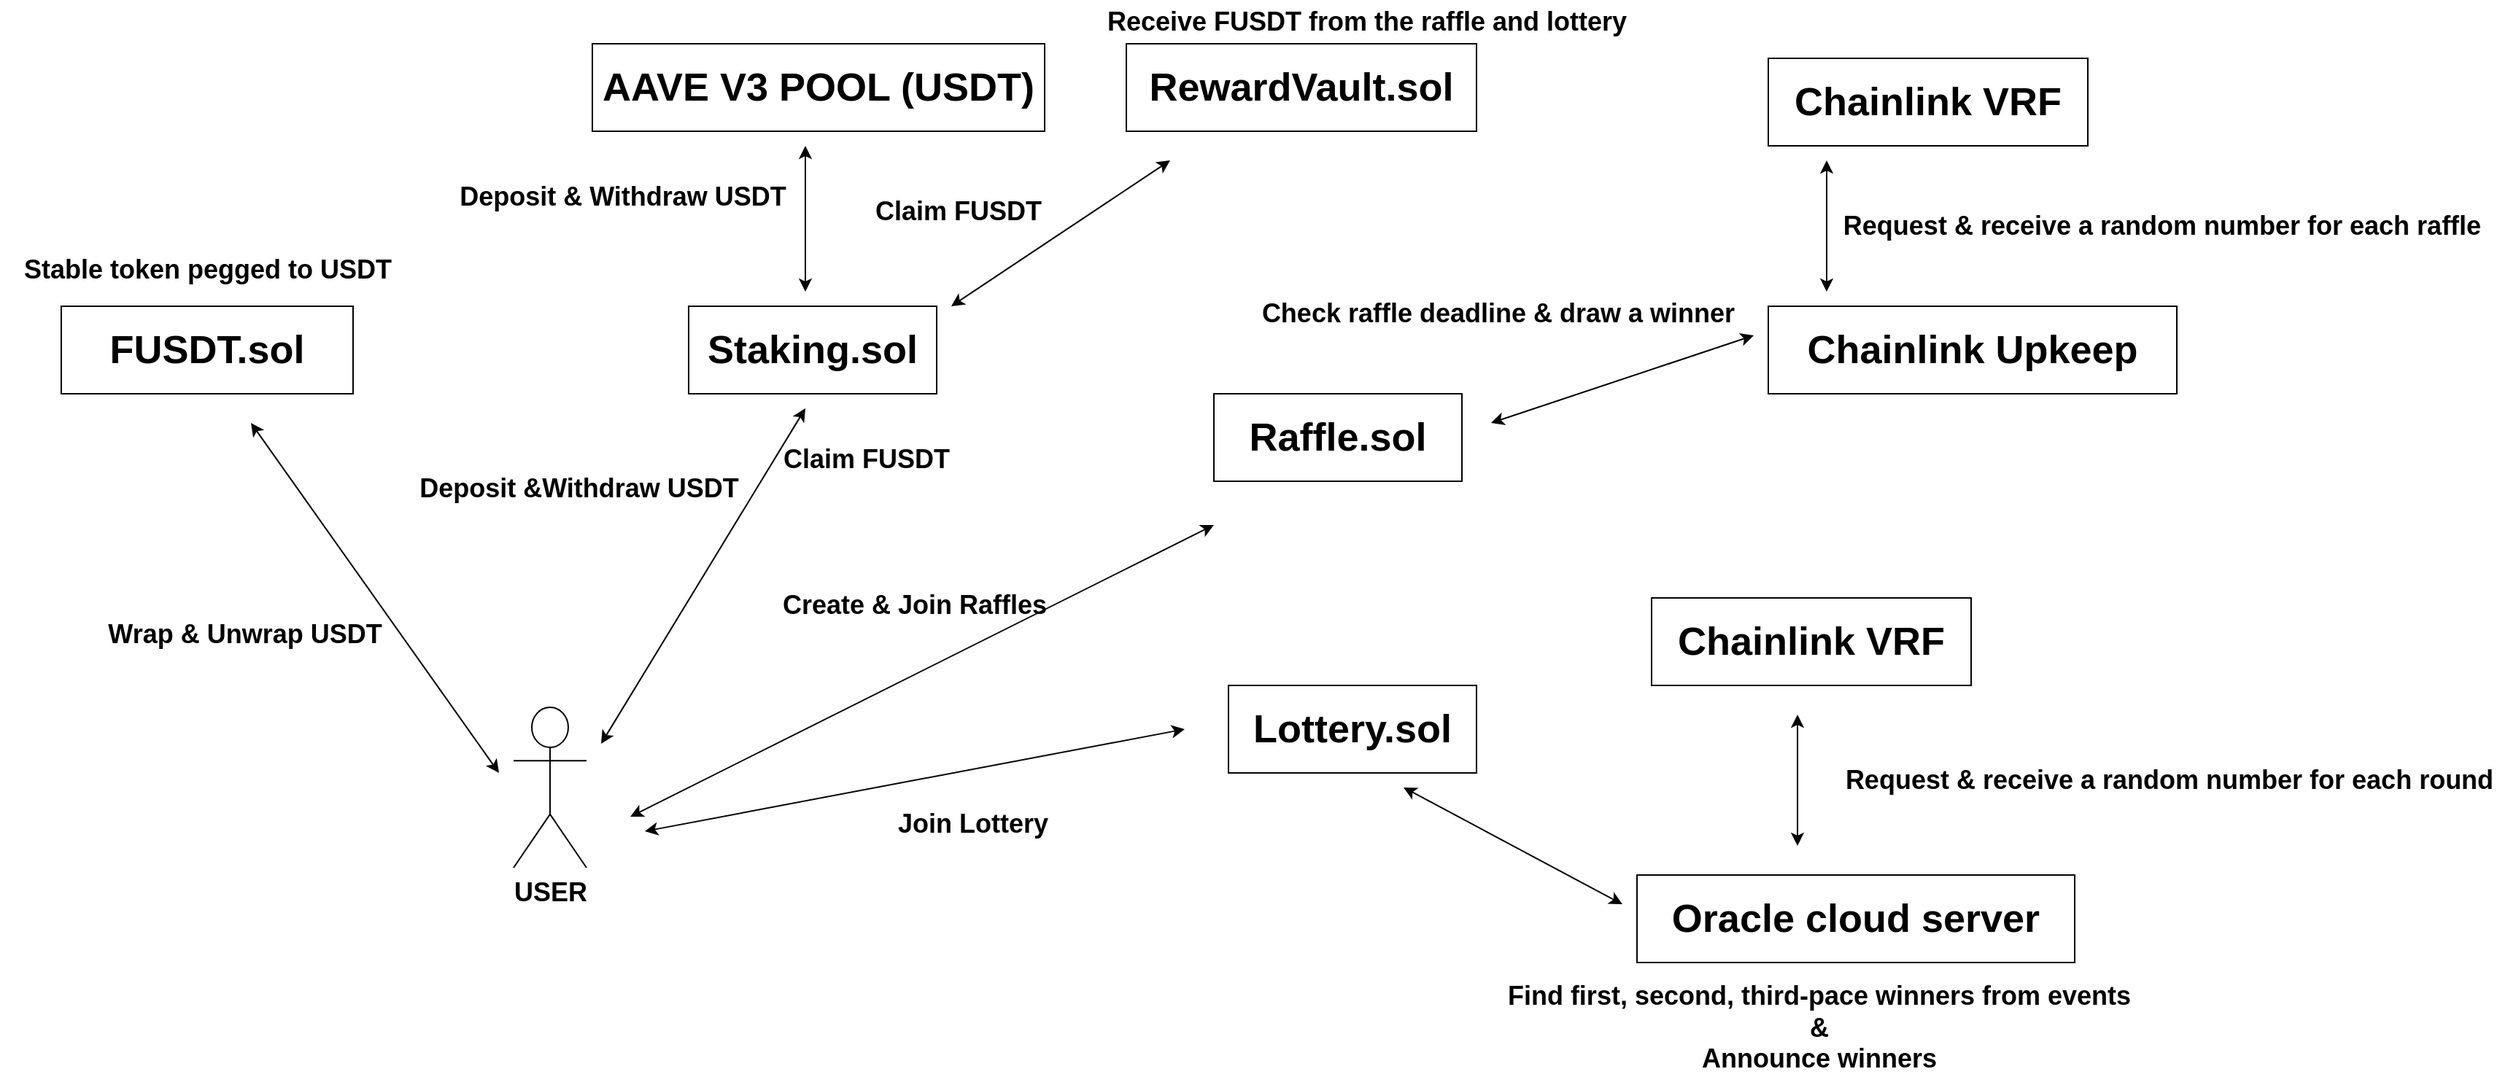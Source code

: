 <mxfile version="23.1.5" type="device">
  <diagram name="페이지-1" id="XMlp5EslMNKZLuDAkym8">
    <mxGraphModel dx="2049" dy="2283" grid="1" gridSize="10" guides="1" tooltips="1" connect="1" arrows="1" fold="1" page="1" pageScale="1" pageWidth="827" pageHeight="1169" math="0" shadow="0">
      <root>
        <mxCell id="0" />
        <mxCell id="1" parent="0" />
        <mxCell id="52Jc71qqGw3qlx-6kQtf-1" value="&lt;font style=&quot;font-size: 27px;&quot;&gt;&lt;b&gt;FUSDT.sol&lt;/b&gt;&lt;/font&gt;" style="rounded=0;whiteSpace=wrap;html=1;" parent="1" vertex="1">
          <mxGeometry x="50" y="200" width="200" height="60" as="geometry" />
        </mxCell>
        <mxCell id="52Jc71qqGw3qlx-6kQtf-3" value="&lt;font size=&quot;1&quot; style=&quot;&quot;&gt;&lt;b style=&quot;font-size: 18px;&quot;&gt;Stable token pegged to USDT&lt;/b&gt;&lt;/font&gt;" style="text;html=1;align=center;verticalAlign=middle;whiteSpace=wrap;rounded=0;" parent="1" vertex="1">
          <mxGeometry x="8.75" y="160" width="282.5" height="30" as="geometry" />
        </mxCell>
        <mxCell id="52Jc71qqGw3qlx-6kQtf-4" value="&lt;font style=&quot;font-size: 27px;&quot;&gt;&lt;b&gt;Staking.sol&lt;/b&gt;&lt;/font&gt;" style="rounded=0;whiteSpace=wrap;html=1;" parent="1" vertex="1">
          <mxGeometry x="480" y="200" width="170" height="60" as="geometry" />
        </mxCell>
        <mxCell id="52Jc71qqGw3qlx-6kQtf-5" value="&lt;b&gt;&lt;font style=&quot;font-size: 18px;&quot;&gt;USER&lt;/font&gt;&lt;/b&gt;" style="shape=umlActor;verticalLabelPosition=bottom;verticalAlign=top;html=1;outlineConnect=0;" parent="1" vertex="1">
          <mxGeometry x="360" y="475" width="50" height="110" as="geometry" />
        </mxCell>
        <mxCell id="52Jc71qqGw3qlx-6kQtf-6" value="" style="endArrow=classic;startArrow=classic;html=1;rounded=0;" parent="1" edge="1">
          <mxGeometry width="50" height="50" relative="1" as="geometry">
            <mxPoint x="350" y="520" as="sourcePoint" />
            <mxPoint x="180" y="280" as="targetPoint" />
          </mxGeometry>
        </mxCell>
        <mxCell id="52Jc71qqGw3qlx-6kQtf-7" value="&lt;b&gt;&lt;font style=&quot;font-size: 18px;&quot;&gt;Wrap &amp;amp; Unwrap USDT&lt;/font&gt;&lt;/b&gt;" style="text;html=1;align=center;verticalAlign=middle;whiteSpace=wrap;rounded=0;" parent="1" vertex="1">
          <mxGeometry x="61.25" y="410" width="230" height="30" as="geometry" />
        </mxCell>
        <mxCell id="52Jc71qqGw3qlx-6kQtf-8" value="&lt;font style=&quot;font-size: 27px;&quot;&gt;&lt;b&gt;AAVE V3 POOL (USDT)&lt;/b&gt;&lt;/font&gt;" style="rounded=0;whiteSpace=wrap;html=1;" parent="1" vertex="1">
          <mxGeometry x="414" y="20" width="310" height="60" as="geometry" />
        </mxCell>
        <mxCell id="52Jc71qqGw3qlx-6kQtf-10" value="" style="endArrow=classic;startArrow=classic;html=1;rounded=0;" parent="1" edge="1">
          <mxGeometry width="50" height="50" relative="1" as="geometry">
            <mxPoint x="560" y="190" as="sourcePoint" />
            <mxPoint x="560" y="90" as="targetPoint" />
          </mxGeometry>
        </mxCell>
        <mxCell id="52Jc71qqGw3qlx-6kQtf-12" value="&lt;b&gt;&lt;font style=&quot;font-size: 18px;&quot;&gt;Deposit &amp;amp; Withdraw USDT&lt;/font&gt;&lt;/b&gt;" style="text;html=1;align=center;verticalAlign=middle;whiteSpace=wrap;rounded=0;" parent="1" vertex="1">
          <mxGeometry x="320" y="110" width="230" height="30" as="geometry" />
        </mxCell>
        <mxCell id="52Jc71qqGw3qlx-6kQtf-13" value="" style="endArrow=classic;startArrow=classic;html=1;rounded=0;" parent="1" edge="1">
          <mxGeometry width="50" height="50" relative="1" as="geometry">
            <mxPoint x="420" y="500" as="sourcePoint" />
            <mxPoint x="560" y="270" as="targetPoint" />
          </mxGeometry>
        </mxCell>
        <mxCell id="52Jc71qqGw3qlx-6kQtf-14" value="&lt;b&gt;&lt;font style=&quot;font-size: 18px;&quot;&gt;Deposit &amp;amp;Withdraw USDT&lt;/font&gt;&lt;/b&gt;" style="text;html=1;align=center;verticalAlign=middle;whiteSpace=wrap;rounded=0;" parent="1" vertex="1">
          <mxGeometry x="290" y="310" width="230" height="30" as="geometry" />
        </mxCell>
        <mxCell id="52Jc71qqGw3qlx-6kQtf-16" value="&lt;font style=&quot;font-size: 27px;&quot;&gt;&lt;b&gt;Lottery.sol&lt;br&gt;&lt;/b&gt;&lt;/font&gt;" style="rounded=0;whiteSpace=wrap;html=1;" parent="1" vertex="1">
          <mxGeometry x="850" y="460" width="170" height="60" as="geometry" />
        </mxCell>
        <mxCell id="52Jc71qqGw3qlx-6kQtf-17" value="&lt;font style=&quot;font-size: 27px;&quot;&gt;&lt;b&gt;Raffle.sol&lt;br&gt;&lt;/b&gt;&lt;/font&gt;" style="rounded=0;whiteSpace=wrap;html=1;" parent="1" vertex="1">
          <mxGeometry x="840" y="260" width="170" height="60" as="geometry" />
        </mxCell>
        <mxCell id="52Jc71qqGw3qlx-6kQtf-18" value="" style="endArrow=classic;startArrow=classic;html=1;rounded=0;" parent="1" edge="1">
          <mxGeometry width="50" height="50" relative="1" as="geometry">
            <mxPoint x="440" y="550" as="sourcePoint" />
            <mxPoint x="840" y="350" as="targetPoint" />
          </mxGeometry>
        </mxCell>
        <mxCell id="52Jc71qqGw3qlx-6kQtf-19" value="&lt;b&gt;&lt;font style=&quot;font-size: 18px;&quot;&gt;Create &amp;amp; Join Raffles&lt;/font&gt;&lt;/b&gt;" style="text;html=1;align=center;verticalAlign=middle;whiteSpace=wrap;rounded=0;" parent="1" vertex="1">
          <mxGeometry x="520" y="390" width="230" height="30" as="geometry" />
        </mxCell>
        <mxCell id="52Jc71qqGw3qlx-6kQtf-20" value="&lt;font style=&quot;font-size: 27px;&quot;&gt;&lt;b&gt;Chainlink VRF&lt;br&gt;&lt;/b&gt;&lt;/font&gt;" style="rounded=0;whiteSpace=wrap;html=1;" parent="1" vertex="1">
          <mxGeometry x="1220" y="30" width="219" height="60" as="geometry" />
        </mxCell>
        <mxCell id="52Jc71qqGw3qlx-6kQtf-21" value="&lt;font style=&quot;font-size: 27px;&quot;&gt;&lt;b&gt;Chainlink Upkeep&lt;br&gt;&lt;/b&gt;&lt;/font&gt;" style="rounded=0;whiteSpace=wrap;html=1;" parent="1" vertex="1">
          <mxGeometry x="1220" y="200" width="280" height="60" as="geometry" />
        </mxCell>
        <mxCell id="52Jc71qqGw3qlx-6kQtf-22" value="" style="endArrow=classic;startArrow=classic;html=1;rounded=0;" parent="1" edge="1">
          <mxGeometry width="50" height="50" relative="1" as="geometry">
            <mxPoint x="1030" y="280" as="sourcePoint" />
            <mxPoint x="1210" y="220" as="targetPoint" />
          </mxGeometry>
        </mxCell>
        <mxCell id="52Jc71qqGw3qlx-6kQtf-24" value="&lt;b&gt;&lt;font style=&quot;font-size: 18px;&quot;&gt;Check raffle deadline &amp;amp; draw a winner&lt;/font&gt;&lt;/b&gt;" style="text;html=1;align=center;verticalAlign=middle;whiteSpace=wrap;rounded=0;" parent="1" vertex="1">
          <mxGeometry x="850" y="190" width="370" height="30" as="geometry" />
        </mxCell>
        <mxCell id="52Jc71qqGw3qlx-6kQtf-26" value="" style="endArrow=classic;startArrow=classic;html=1;rounded=0;" parent="1" edge="1">
          <mxGeometry width="50" height="50" relative="1" as="geometry">
            <mxPoint x="1260" y="190" as="sourcePoint" />
            <mxPoint x="1260" y="100" as="targetPoint" />
          </mxGeometry>
        </mxCell>
        <mxCell id="52Jc71qqGw3qlx-6kQtf-27" value="&lt;b&gt;&lt;font style=&quot;font-size: 18px;&quot;&gt;Request &amp;amp; receive a random number for each raffle&lt;/font&gt;&lt;/b&gt;" style="text;html=1;align=center;verticalAlign=middle;whiteSpace=wrap;rounded=0;" parent="1" vertex="1">
          <mxGeometry x="1270" y="130" width="440" height="30" as="geometry" />
        </mxCell>
        <mxCell id="52Jc71qqGw3qlx-6kQtf-29" value="" style="endArrow=classic;startArrow=classic;html=1;rounded=0;" parent="1" edge="1">
          <mxGeometry width="50" height="50" relative="1" as="geometry">
            <mxPoint x="450" y="560" as="sourcePoint" />
            <mxPoint x="820" y="490" as="targetPoint" />
          </mxGeometry>
        </mxCell>
        <mxCell id="52Jc71qqGw3qlx-6kQtf-30" value="&lt;b&gt;&lt;font style=&quot;font-size: 18px;&quot;&gt;Join Lottery&lt;/font&gt;&lt;/b&gt;" style="text;html=1;align=center;verticalAlign=middle;whiteSpace=wrap;rounded=0;" parent="1" vertex="1">
          <mxGeometry x="560" y="540" width="230" height="30" as="geometry" />
        </mxCell>
        <mxCell id="52Jc71qqGw3qlx-6kQtf-31" value="&lt;font style=&quot;font-size: 27px;&quot;&gt;&lt;b&gt;Chainlink VRF&lt;br&gt;&lt;/b&gt;&lt;/font&gt;" style="rounded=0;whiteSpace=wrap;html=1;" parent="1" vertex="1">
          <mxGeometry x="1140" y="400" width="219" height="60" as="geometry" />
        </mxCell>
        <mxCell id="52Jc71qqGw3qlx-6kQtf-32" value="&lt;font style=&quot;font-size: 27px;&quot;&gt;&lt;b&gt;Oracle cloud server&lt;br&gt;&lt;/b&gt;&lt;/font&gt;" style="rounded=0;whiteSpace=wrap;html=1;" parent="1" vertex="1">
          <mxGeometry x="1130" y="590" width="300" height="60" as="geometry" />
        </mxCell>
        <mxCell id="52Jc71qqGw3qlx-6kQtf-33" value="" style="endArrow=classic;startArrow=classic;html=1;rounded=0;" parent="1" edge="1">
          <mxGeometry width="50" height="50" relative="1" as="geometry">
            <mxPoint x="1240" y="570" as="sourcePoint" />
            <mxPoint x="1240" y="480" as="targetPoint" />
          </mxGeometry>
        </mxCell>
        <mxCell id="52Jc71qqGw3qlx-6kQtf-34" value="" style="endArrow=classic;startArrow=classic;html=1;rounded=0;" parent="1" edge="1">
          <mxGeometry width="50" height="50" relative="1" as="geometry">
            <mxPoint x="970" y="530" as="sourcePoint" />
            <mxPoint x="1120" y="610" as="targetPoint" />
          </mxGeometry>
        </mxCell>
        <mxCell id="52Jc71qqGw3qlx-6kQtf-35" value="&lt;b&gt;&lt;font style=&quot;font-size: 18px;&quot;&gt;Find first, second, third-pace winners from events&lt;br&gt;&amp;amp;&lt;br&gt;Announce winners&lt;br&gt;&lt;/font&gt;&lt;/b&gt;" style="text;html=1;align=center;verticalAlign=middle;whiteSpace=wrap;rounded=0;" parent="1" vertex="1">
          <mxGeometry x="1020" y="680" width="470" height="30" as="geometry" />
        </mxCell>
        <mxCell id="52Jc71qqGw3qlx-6kQtf-38" value="&lt;font style=&quot;font-size: 27px;&quot;&gt;&lt;b&gt;RewardVault.sol&lt;br&gt;&lt;/b&gt;&lt;/font&gt;" style="rounded=0;whiteSpace=wrap;html=1;" parent="1" vertex="1">
          <mxGeometry x="780" y="20" width="240" height="60" as="geometry" />
        </mxCell>
        <mxCell id="52Jc71qqGw3qlx-6kQtf-39" value="&lt;b&gt;&lt;font style=&quot;font-size: 18px;&quot;&gt;Claim FUSDT&lt;/font&gt;&lt;/b&gt;" style="text;html=1;align=center;verticalAlign=middle;whiteSpace=wrap;rounded=0;" parent="1" vertex="1">
          <mxGeometry x="487" y="290" width="230" height="30" as="geometry" />
        </mxCell>
        <mxCell id="52Jc71qqGw3qlx-6kQtf-41" value="" style="endArrow=classic;startArrow=classic;html=1;rounded=0;" parent="1" edge="1">
          <mxGeometry width="50" height="50" relative="1" as="geometry">
            <mxPoint x="660" y="200" as="sourcePoint" />
            <mxPoint x="810" y="100" as="targetPoint" />
          </mxGeometry>
        </mxCell>
        <mxCell id="52Jc71qqGw3qlx-6kQtf-42" value="&lt;b&gt;&lt;font style=&quot;font-size: 18px;&quot;&gt;Claim FUSDT&lt;/font&gt;&lt;/b&gt;" style="text;html=1;align=center;verticalAlign=middle;whiteSpace=wrap;rounded=0;" parent="1" vertex="1">
          <mxGeometry x="550" y="120" width="230" height="30" as="geometry" />
        </mxCell>
        <mxCell id="52Jc71qqGw3qlx-6kQtf-45" value="&lt;span style=&quot;font-size: 18px;&quot;&gt;&lt;b&gt;Receive FUSDT from the raffle and lottery&lt;/b&gt;&lt;/span&gt;" style="text;html=1;align=center;verticalAlign=middle;whiteSpace=wrap;rounded=0;" parent="1" vertex="1">
          <mxGeometry x="760" y="-10" width="370" height="30" as="geometry" />
        </mxCell>
        <mxCell id="52Jc71qqGw3qlx-6kQtf-46" value="&lt;b&gt;&lt;font style=&quot;font-size: 18px;&quot;&gt;Request &amp;amp; receive a random number for each round&lt;/font&gt;&lt;/b&gt;" style="text;html=1;align=center;verticalAlign=middle;whiteSpace=wrap;rounded=0;" parent="1" vertex="1">
          <mxGeometry x="1270" y="510" width="450" height="30" as="geometry" />
        </mxCell>
      </root>
    </mxGraphModel>
  </diagram>
</mxfile>
